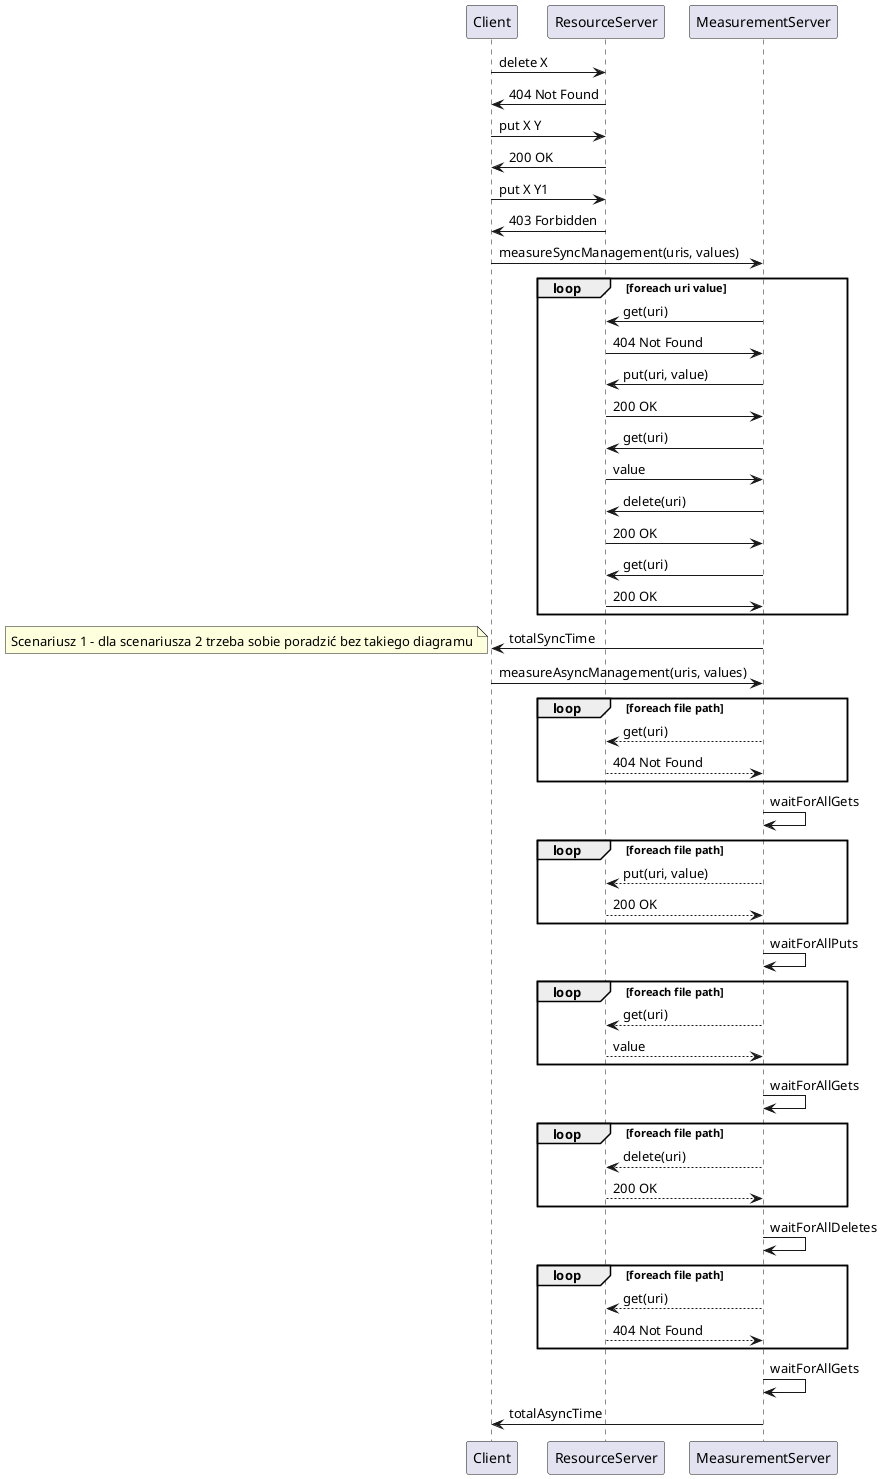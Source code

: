 @startuml

Client -> ResourceServer: delete X
ResourceServer -> Client : 404 Not Found
Client -> ResourceServer : put X Y
ResourceServer -> Client : 200 OK
Client -> ResourceServer : put X Y1
ResourceServer -> Client : 403 Forbidden
Client -> MeasurementServer : measureSyncManagement(uris, values)

loop foreach uri value
  MeasurementServer -> ResourceServer : get(uri)
  ResourceServer -> MeasurementServer : 404 Not Found
  MeasurementServer -> ResourceServer : put(uri, value)
  ResourceServer -> MeasurementServer : 200 OK
  MeasurementServer -> ResourceServer : get(uri)
  ResourceServer -> MeasurementServer : value
  MeasurementServer -> ResourceServer : delete(uri)
  ResourceServer -> MeasurementServer : 200 OK
  MeasurementServer -> ResourceServer : get(uri)
  ResourceServer -> MeasurementServer : 200 OK
end loop
MeasurementServer -> Client: totalSyncTime
note left: Scenariusz 1 - dla scenariusza 2 trzeba sobie poradzić bez takiego diagramu
Client -> MeasurementServer: measureAsyncManagement(uris, values)
loop foreach file path
  MeasurementServer --> ResourceServer : get(uri)
  ResourceServer --> MeasurementServer : 404 Not Found
end loop
MeasurementServer -> MeasurementServer : waitForAllGets

loop foreach file path
  MeasurementServer --> ResourceServer : put(uri, value)
  ResourceServer --> MeasurementServer : 200 OK
end loop
MeasurementServer -> MeasurementServer : waitForAllPuts

loop foreach file path
  MeasurementServer --> ResourceServer : get(uri)
  ResourceServer --> MeasurementServer : value
end loop
MeasurementServer -> MeasurementServer : waitForAllGets

loop foreach file path
  MeasurementServer --> ResourceServer : delete(uri)
  ResourceServer --> MeasurementServer : 200 OK
end loop
MeasurementServer -> MeasurementServer : waitForAllDeletes

loop foreach file path
  MeasurementServer --> ResourceServer : get(uri)
  ResourceServer --> MeasurementServer : 404 Not Found
end loop
MeasurementServer -> MeasurementServer : waitForAllGets

MeasurementServer -> Client: totalAsyncTime
@enduml